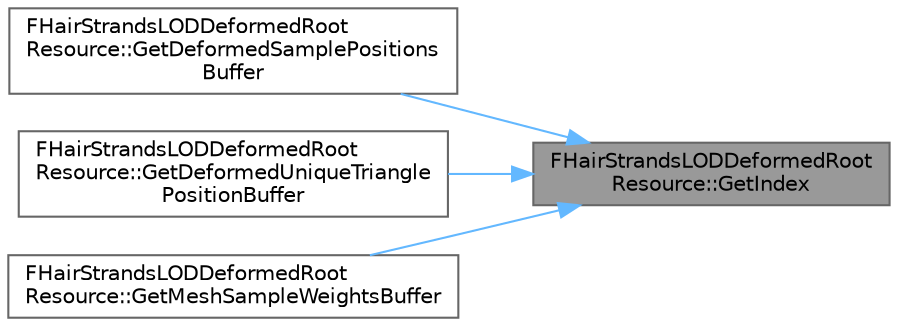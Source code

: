 digraph "FHairStrandsLODDeformedRootResource::GetIndex"
{
 // INTERACTIVE_SVG=YES
 // LATEX_PDF_SIZE
  bgcolor="transparent";
  edge [fontname=Helvetica,fontsize=10,labelfontname=Helvetica,labelfontsize=10];
  node [fontname=Helvetica,fontsize=10,shape=box,height=0.2,width=0.4];
  rankdir="RL";
  Node1 [id="Node000001",label="FHairStrandsLODDeformedRoot\lResource::GetIndex",height=0.2,width=0.4,color="gray40", fillcolor="grey60", style="filled", fontcolor="black",tooltip=" "];
  Node1 -> Node2 [id="edge1_Node000001_Node000002",dir="back",color="steelblue1",style="solid",tooltip=" "];
  Node2 [id="Node000002",label="FHairStrandsLODDeformedRoot\lResource::GetDeformedSamplePositions\lBuffer",height=0.2,width=0.4,color="grey40", fillcolor="white", style="filled",URL="$d3/d12/structFHairStrandsLODDeformedRootResource.html#a12ce4f1f2a658ed885fe6a3a187fba7b",tooltip=" "];
  Node1 -> Node3 [id="edge2_Node000001_Node000003",dir="back",color="steelblue1",style="solid",tooltip=" "];
  Node3 [id="Node000003",label="FHairStrandsLODDeformedRoot\lResource::GetDeformedUniqueTriangle\lPositionBuffer",height=0.2,width=0.4,color="grey40", fillcolor="white", style="filled",URL="$d3/d12/structFHairStrandsLODDeformedRootResource.html#a4b3a7d97eee18694e8c36f795a47cb4d",tooltip=" "];
  Node1 -> Node4 [id="edge3_Node000001_Node000004",dir="back",color="steelblue1",style="solid",tooltip=" "];
  Node4 [id="Node000004",label="FHairStrandsLODDeformedRoot\lResource::GetMeshSampleWeightsBuffer",height=0.2,width=0.4,color="grey40", fillcolor="white", style="filled",URL="$d3/d12/structFHairStrandsLODDeformedRootResource.html#ac18b9fd4cb3fd536782e9157c8da748d",tooltip=" "];
}
